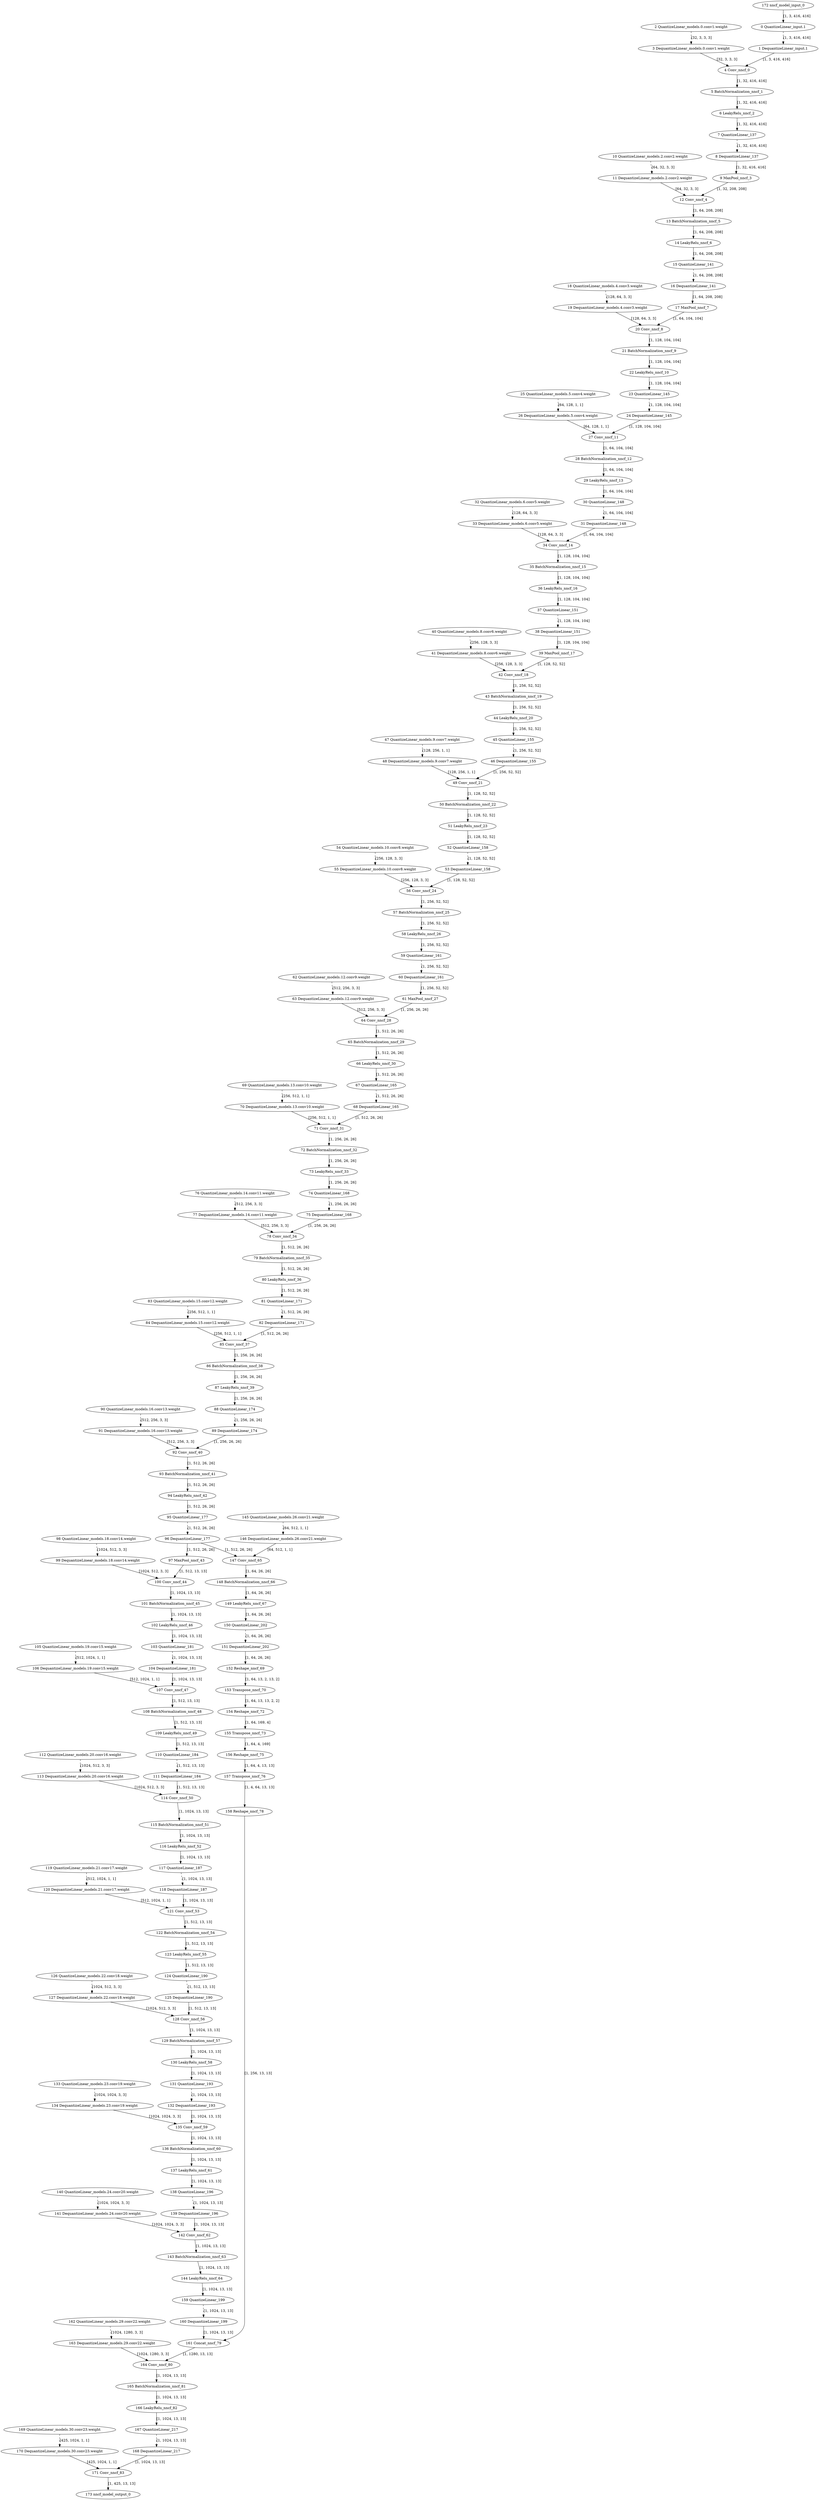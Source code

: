 strict digraph  {
"0 QuantizeLinear_input.1" [id=0, type=QuantizeLinear];
"1 DequantizeLinear_input.1" [id=1, type=DequantizeLinear];
"2 QuantizeLinear_models.0.conv1.weight" [id=2, type=QuantizeLinear];
"3 DequantizeLinear_models.0.conv1.weight" [id=3, type=DequantizeLinear];
"4 Conv_nncf_0" [id=4, type=Conv];
"5 BatchNormalization_nncf_1" [id=5, type=BatchNormalization];
"6 LeakyRelu_nncf_2" [id=6, type=LeakyRelu];
"7 QuantizeLinear_137" [id=7, type=QuantizeLinear];
"8 DequantizeLinear_137" [id=8, type=DequantizeLinear];
"9 MaxPool_nncf_3" [id=9, type=MaxPool];
"10 QuantizeLinear_models.2.conv2.weight" [id=10, type=QuantizeLinear];
"11 DequantizeLinear_models.2.conv2.weight" [id=11, type=DequantizeLinear];
"12 Conv_nncf_4" [id=12, type=Conv];
"13 BatchNormalization_nncf_5" [id=13, type=BatchNormalization];
"14 LeakyRelu_nncf_6" [id=14, type=LeakyRelu];
"15 QuantizeLinear_141" [id=15, type=QuantizeLinear];
"16 DequantizeLinear_141" [id=16, type=DequantizeLinear];
"17 MaxPool_nncf_7" [id=17, type=MaxPool];
"18 QuantizeLinear_models.4.conv3.weight" [id=18, type=QuantizeLinear];
"19 DequantizeLinear_models.4.conv3.weight" [id=19, type=DequantizeLinear];
"20 Conv_nncf_8" [id=20, type=Conv];
"21 BatchNormalization_nncf_9" [id=21, type=BatchNormalization];
"22 LeakyRelu_nncf_10" [id=22, type=LeakyRelu];
"23 QuantizeLinear_145" [id=23, type=QuantizeLinear];
"24 DequantizeLinear_145" [id=24, type=DequantizeLinear];
"25 QuantizeLinear_models.5.conv4.weight" [id=25, type=QuantizeLinear];
"26 DequantizeLinear_models.5.conv4.weight" [id=26, type=DequantizeLinear];
"27 Conv_nncf_11" [id=27, type=Conv];
"28 BatchNormalization_nncf_12" [id=28, type=BatchNormalization];
"29 LeakyRelu_nncf_13" [id=29, type=LeakyRelu];
"30 QuantizeLinear_148" [id=30, type=QuantizeLinear];
"31 DequantizeLinear_148" [id=31, type=DequantizeLinear];
"32 QuantizeLinear_models.6.conv5.weight" [id=32, type=QuantizeLinear];
"33 DequantizeLinear_models.6.conv5.weight" [id=33, type=DequantizeLinear];
"34 Conv_nncf_14" [id=34, type=Conv];
"35 BatchNormalization_nncf_15" [id=35, type=BatchNormalization];
"36 LeakyRelu_nncf_16" [id=36, type=LeakyRelu];
"37 QuantizeLinear_151" [id=37, type=QuantizeLinear];
"38 DequantizeLinear_151" [id=38, type=DequantizeLinear];
"39 MaxPool_nncf_17" [id=39, type=MaxPool];
"40 QuantizeLinear_models.8.conv6.weight" [id=40, type=QuantizeLinear];
"41 DequantizeLinear_models.8.conv6.weight" [id=41, type=DequantizeLinear];
"42 Conv_nncf_18" [id=42, type=Conv];
"43 BatchNormalization_nncf_19" [id=43, type=BatchNormalization];
"44 LeakyRelu_nncf_20" [id=44, type=LeakyRelu];
"45 QuantizeLinear_155" [id=45, type=QuantizeLinear];
"46 DequantizeLinear_155" [id=46, type=DequantizeLinear];
"47 QuantizeLinear_models.9.conv7.weight" [id=47, type=QuantizeLinear];
"48 DequantizeLinear_models.9.conv7.weight" [id=48, type=DequantizeLinear];
"49 Conv_nncf_21" [id=49, type=Conv];
"50 BatchNormalization_nncf_22" [id=50, type=BatchNormalization];
"51 LeakyRelu_nncf_23" [id=51, type=LeakyRelu];
"52 QuantizeLinear_158" [id=52, type=QuantizeLinear];
"53 DequantizeLinear_158" [id=53, type=DequantizeLinear];
"54 QuantizeLinear_models.10.conv8.weight" [id=54, type=QuantizeLinear];
"55 DequantizeLinear_models.10.conv8.weight" [id=55, type=DequantizeLinear];
"56 Conv_nncf_24" [id=56, type=Conv];
"57 BatchNormalization_nncf_25" [id=57, type=BatchNormalization];
"58 LeakyRelu_nncf_26" [id=58, type=LeakyRelu];
"59 QuantizeLinear_161" [id=59, type=QuantizeLinear];
"60 DequantizeLinear_161" [id=60, type=DequantizeLinear];
"61 MaxPool_nncf_27" [id=61, type=MaxPool];
"62 QuantizeLinear_models.12.conv9.weight" [id=62, type=QuantizeLinear];
"63 DequantizeLinear_models.12.conv9.weight" [id=63, type=DequantizeLinear];
"64 Conv_nncf_28" [id=64, type=Conv];
"65 BatchNormalization_nncf_29" [id=65, type=BatchNormalization];
"66 LeakyRelu_nncf_30" [id=66, type=LeakyRelu];
"67 QuantizeLinear_165" [id=67, type=QuantizeLinear];
"68 DequantizeLinear_165" [id=68, type=DequantizeLinear];
"69 QuantizeLinear_models.13.conv10.weight" [id=69, type=QuantizeLinear];
"70 DequantizeLinear_models.13.conv10.weight" [id=70, type=DequantizeLinear];
"71 Conv_nncf_31" [id=71, type=Conv];
"72 BatchNormalization_nncf_32" [id=72, type=BatchNormalization];
"73 LeakyRelu_nncf_33" [id=73, type=LeakyRelu];
"74 QuantizeLinear_168" [id=74, type=QuantizeLinear];
"75 DequantizeLinear_168" [id=75, type=DequantizeLinear];
"76 QuantizeLinear_models.14.conv11.weight" [id=76, type=QuantizeLinear];
"77 DequantizeLinear_models.14.conv11.weight" [id=77, type=DequantizeLinear];
"78 Conv_nncf_34" [id=78, type=Conv];
"79 BatchNormalization_nncf_35" [id=79, type=BatchNormalization];
"80 LeakyRelu_nncf_36" [id=80, type=LeakyRelu];
"81 QuantizeLinear_171" [id=81, type=QuantizeLinear];
"82 DequantizeLinear_171" [id=82, type=DequantizeLinear];
"83 QuantizeLinear_models.15.conv12.weight" [id=83, type=QuantizeLinear];
"84 DequantizeLinear_models.15.conv12.weight" [id=84, type=DequantizeLinear];
"85 Conv_nncf_37" [id=85, type=Conv];
"86 BatchNormalization_nncf_38" [id=86, type=BatchNormalization];
"87 LeakyRelu_nncf_39" [id=87, type=LeakyRelu];
"88 QuantizeLinear_174" [id=88, type=QuantizeLinear];
"89 DequantizeLinear_174" [id=89, type=DequantizeLinear];
"90 QuantizeLinear_models.16.conv13.weight" [id=90, type=QuantizeLinear];
"91 DequantizeLinear_models.16.conv13.weight" [id=91, type=DequantizeLinear];
"92 Conv_nncf_40" [id=92, type=Conv];
"93 BatchNormalization_nncf_41" [id=93, type=BatchNormalization];
"94 LeakyRelu_nncf_42" [id=94, type=LeakyRelu];
"95 QuantizeLinear_177" [id=95, type=QuantizeLinear];
"96 DequantizeLinear_177" [id=96, type=DequantizeLinear];
"97 MaxPool_nncf_43" [id=97, type=MaxPool];
"98 QuantizeLinear_models.18.conv14.weight" [id=98, type=QuantizeLinear];
"99 DequantizeLinear_models.18.conv14.weight" [id=99, type=DequantizeLinear];
"100 Conv_nncf_44" [id=100, type=Conv];
"101 BatchNormalization_nncf_45" [id=101, type=BatchNormalization];
"102 LeakyRelu_nncf_46" [id=102, type=LeakyRelu];
"103 QuantizeLinear_181" [id=103, type=QuantizeLinear];
"104 DequantizeLinear_181" [id=104, type=DequantizeLinear];
"105 QuantizeLinear_models.19.conv15.weight" [id=105, type=QuantizeLinear];
"106 DequantizeLinear_models.19.conv15.weight" [id=106, type=DequantizeLinear];
"107 Conv_nncf_47" [id=107, type=Conv];
"108 BatchNormalization_nncf_48" [id=108, type=BatchNormalization];
"109 LeakyRelu_nncf_49" [id=109, type=LeakyRelu];
"110 QuantizeLinear_184" [id=110, type=QuantizeLinear];
"111 DequantizeLinear_184" [id=111, type=DequantizeLinear];
"112 QuantizeLinear_models.20.conv16.weight" [id=112, type=QuantizeLinear];
"113 DequantizeLinear_models.20.conv16.weight" [id=113, type=DequantizeLinear];
"114 Conv_nncf_50" [id=114, type=Conv];
"115 BatchNormalization_nncf_51" [id=115, type=BatchNormalization];
"116 LeakyRelu_nncf_52" [id=116, type=LeakyRelu];
"117 QuantizeLinear_187" [id=117, type=QuantizeLinear];
"118 DequantizeLinear_187" [id=118, type=DequantizeLinear];
"119 QuantizeLinear_models.21.conv17.weight" [id=119, type=QuantizeLinear];
"120 DequantizeLinear_models.21.conv17.weight" [id=120, type=DequantizeLinear];
"121 Conv_nncf_53" [id=121, type=Conv];
"122 BatchNormalization_nncf_54" [id=122, type=BatchNormalization];
"123 LeakyRelu_nncf_55" [id=123, type=LeakyRelu];
"124 QuantizeLinear_190" [id=124, type=QuantizeLinear];
"125 DequantizeLinear_190" [id=125, type=DequantizeLinear];
"126 QuantizeLinear_models.22.conv18.weight" [id=126, type=QuantizeLinear];
"127 DequantizeLinear_models.22.conv18.weight" [id=127, type=DequantizeLinear];
"128 Conv_nncf_56" [id=128, type=Conv];
"129 BatchNormalization_nncf_57" [id=129, type=BatchNormalization];
"130 LeakyRelu_nncf_58" [id=130, type=LeakyRelu];
"131 QuantizeLinear_193" [id=131, type=QuantizeLinear];
"132 DequantizeLinear_193" [id=132, type=DequantizeLinear];
"133 QuantizeLinear_models.23.conv19.weight" [id=133, type=QuantizeLinear];
"134 DequantizeLinear_models.23.conv19.weight" [id=134, type=DequantizeLinear];
"135 Conv_nncf_59" [id=135, type=Conv];
"136 BatchNormalization_nncf_60" [id=136, type=BatchNormalization];
"137 LeakyRelu_nncf_61" [id=137, type=LeakyRelu];
"138 QuantizeLinear_196" [id=138, type=QuantizeLinear];
"139 DequantizeLinear_196" [id=139, type=DequantizeLinear];
"140 QuantizeLinear_models.24.conv20.weight" [id=140, type=QuantizeLinear];
"141 DequantizeLinear_models.24.conv20.weight" [id=141, type=DequantizeLinear];
"142 Conv_nncf_62" [id=142, type=Conv];
"143 BatchNormalization_nncf_63" [id=143, type=BatchNormalization];
"144 LeakyRelu_nncf_64" [id=144, type=LeakyRelu];
"145 QuantizeLinear_models.26.conv21.weight" [id=145, type=QuantizeLinear];
"146 DequantizeLinear_models.26.conv21.weight" [id=146, type=DequantizeLinear];
"147 Conv_nncf_65" [id=147, type=Conv];
"148 BatchNormalization_nncf_66" [id=148, type=BatchNormalization];
"149 LeakyRelu_nncf_67" [id=149, type=LeakyRelu];
"150 QuantizeLinear_202" [id=150, type=QuantizeLinear];
"151 DequantizeLinear_202" [id=151, type=DequantizeLinear];
"152 Reshape_nncf_69" [id=152, type=Reshape];
"153 Transpose_nncf_70" [id=153, type=Transpose];
"154 Reshape_nncf_72" [id=154, type=Reshape];
"155 Transpose_nncf_73" [id=155, type=Transpose];
"156 Reshape_nncf_75" [id=156, type=Reshape];
"157 Transpose_nncf_76" [id=157, type=Transpose];
"158 Reshape_nncf_78" [id=158, type=Reshape];
"159 QuantizeLinear_199" [id=159, type=QuantizeLinear];
"160 DequantizeLinear_199" [id=160, type=DequantizeLinear];
"161 Concat_nncf_79" [id=161, type=Concat];
"162 QuantizeLinear_models.29.conv22.weight" [id=162, type=QuantizeLinear];
"163 DequantizeLinear_models.29.conv22.weight" [id=163, type=DequantizeLinear];
"164 Conv_nncf_80" [id=164, type=Conv];
"165 BatchNormalization_nncf_81" [id=165, type=BatchNormalization];
"166 LeakyRelu_nncf_82" [id=166, type=LeakyRelu];
"167 QuantizeLinear_217" [id=167, type=QuantizeLinear];
"168 DequantizeLinear_217" [id=168, type=DequantizeLinear];
"169 QuantizeLinear_models.30.conv23.weight" [id=169, type=QuantizeLinear];
"170 DequantizeLinear_models.30.conv23.weight" [id=170, type=DequantizeLinear];
"171 Conv_nncf_83" [id=171, type=Conv];
"172 nncf_model_input_0" [id=172, type=nncf_model_input];
"173 nncf_model_output_0" [id=173, type=nncf_model_output];
"0 QuantizeLinear_input.1" -> "1 DequantizeLinear_input.1"  [label="[1, 3, 416, 416]", style=dashed];
"1 DequantizeLinear_input.1" -> "4 Conv_nncf_0"  [label="[1, 3, 416, 416]", style=solid];
"2 QuantizeLinear_models.0.conv1.weight" -> "3 DequantizeLinear_models.0.conv1.weight"  [label="[32, 3, 3, 3]", style=dashed];
"3 DequantizeLinear_models.0.conv1.weight" -> "4 Conv_nncf_0"  [label="[32, 3, 3, 3]", style=solid];
"4 Conv_nncf_0" -> "5 BatchNormalization_nncf_1"  [label="[1, 32, 416, 416]", style=solid];
"5 BatchNormalization_nncf_1" -> "6 LeakyRelu_nncf_2"  [label="[1, 32, 416, 416]", style=solid];
"6 LeakyRelu_nncf_2" -> "7 QuantizeLinear_137"  [label="[1, 32, 416, 416]", style=solid];
"7 QuantizeLinear_137" -> "8 DequantizeLinear_137"  [label="[1, 32, 416, 416]", style=dashed];
"8 DequantizeLinear_137" -> "9 MaxPool_nncf_3"  [label="[1, 32, 416, 416]", style=solid];
"9 MaxPool_nncf_3" -> "12 Conv_nncf_4"  [label="[1, 32, 208, 208]", style=solid];
"10 QuantizeLinear_models.2.conv2.weight" -> "11 DequantizeLinear_models.2.conv2.weight"  [label="[64, 32, 3, 3]", style=dashed];
"11 DequantizeLinear_models.2.conv2.weight" -> "12 Conv_nncf_4"  [label="[64, 32, 3, 3]", style=solid];
"12 Conv_nncf_4" -> "13 BatchNormalization_nncf_5"  [label="[1, 64, 208, 208]", style=solid];
"13 BatchNormalization_nncf_5" -> "14 LeakyRelu_nncf_6"  [label="[1, 64, 208, 208]", style=solid];
"14 LeakyRelu_nncf_6" -> "15 QuantizeLinear_141"  [label="[1, 64, 208, 208]", style=solid];
"15 QuantizeLinear_141" -> "16 DequantizeLinear_141"  [label="[1, 64, 208, 208]", style=dashed];
"16 DequantizeLinear_141" -> "17 MaxPool_nncf_7"  [label="[1, 64, 208, 208]", style=solid];
"17 MaxPool_nncf_7" -> "20 Conv_nncf_8"  [label="[1, 64, 104, 104]", style=solid];
"18 QuantizeLinear_models.4.conv3.weight" -> "19 DequantizeLinear_models.4.conv3.weight"  [label="[128, 64, 3, 3]", style=dashed];
"19 DequantizeLinear_models.4.conv3.weight" -> "20 Conv_nncf_8"  [label="[128, 64, 3, 3]", style=solid];
"20 Conv_nncf_8" -> "21 BatchNormalization_nncf_9"  [label="[1, 128, 104, 104]", style=solid];
"21 BatchNormalization_nncf_9" -> "22 LeakyRelu_nncf_10"  [label="[1, 128, 104, 104]", style=solid];
"22 LeakyRelu_nncf_10" -> "23 QuantizeLinear_145"  [label="[1, 128, 104, 104]", style=solid];
"23 QuantizeLinear_145" -> "24 DequantizeLinear_145"  [label="[1, 128, 104, 104]", style=dashed];
"24 DequantizeLinear_145" -> "27 Conv_nncf_11"  [label="[1, 128, 104, 104]", style=solid];
"25 QuantizeLinear_models.5.conv4.weight" -> "26 DequantizeLinear_models.5.conv4.weight"  [label="[64, 128, 1, 1]", style=dashed];
"26 DequantizeLinear_models.5.conv4.weight" -> "27 Conv_nncf_11"  [label="[64, 128, 1, 1]", style=solid];
"27 Conv_nncf_11" -> "28 BatchNormalization_nncf_12"  [label="[1, 64, 104, 104]", style=solid];
"28 BatchNormalization_nncf_12" -> "29 LeakyRelu_nncf_13"  [label="[1, 64, 104, 104]", style=solid];
"29 LeakyRelu_nncf_13" -> "30 QuantizeLinear_148"  [label="[1, 64, 104, 104]", style=solid];
"30 QuantizeLinear_148" -> "31 DequantizeLinear_148"  [label="[1, 64, 104, 104]", style=dashed];
"31 DequantizeLinear_148" -> "34 Conv_nncf_14"  [label="[1, 64, 104, 104]", style=solid];
"32 QuantizeLinear_models.6.conv5.weight" -> "33 DequantizeLinear_models.6.conv5.weight"  [label="[128, 64, 3, 3]", style=dashed];
"33 DequantizeLinear_models.6.conv5.weight" -> "34 Conv_nncf_14"  [label="[128, 64, 3, 3]", style=solid];
"34 Conv_nncf_14" -> "35 BatchNormalization_nncf_15"  [label="[1, 128, 104, 104]", style=solid];
"35 BatchNormalization_nncf_15" -> "36 LeakyRelu_nncf_16"  [label="[1, 128, 104, 104]", style=solid];
"36 LeakyRelu_nncf_16" -> "37 QuantizeLinear_151"  [label="[1, 128, 104, 104]", style=solid];
"37 QuantizeLinear_151" -> "38 DequantizeLinear_151"  [label="[1, 128, 104, 104]", style=dashed];
"38 DequantizeLinear_151" -> "39 MaxPool_nncf_17"  [label="[1, 128, 104, 104]", style=solid];
"39 MaxPool_nncf_17" -> "42 Conv_nncf_18"  [label="[1, 128, 52, 52]", style=solid];
"40 QuantizeLinear_models.8.conv6.weight" -> "41 DequantizeLinear_models.8.conv6.weight"  [label="[256, 128, 3, 3]", style=dashed];
"41 DequantizeLinear_models.8.conv6.weight" -> "42 Conv_nncf_18"  [label="[256, 128, 3, 3]", style=solid];
"42 Conv_nncf_18" -> "43 BatchNormalization_nncf_19"  [label="[1, 256, 52, 52]", style=solid];
"43 BatchNormalization_nncf_19" -> "44 LeakyRelu_nncf_20"  [label="[1, 256, 52, 52]", style=solid];
"44 LeakyRelu_nncf_20" -> "45 QuantizeLinear_155"  [label="[1, 256, 52, 52]", style=solid];
"45 QuantizeLinear_155" -> "46 DequantizeLinear_155"  [label="[1, 256, 52, 52]", style=dashed];
"46 DequantizeLinear_155" -> "49 Conv_nncf_21"  [label="[1, 256, 52, 52]", style=solid];
"47 QuantizeLinear_models.9.conv7.weight" -> "48 DequantizeLinear_models.9.conv7.weight"  [label="[128, 256, 1, 1]", style=dashed];
"48 DequantizeLinear_models.9.conv7.weight" -> "49 Conv_nncf_21"  [label="[128, 256, 1, 1]", style=solid];
"49 Conv_nncf_21" -> "50 BatchNormalization_nncf_22"  [label="[1, 128, 52, 52]", style=solid];
"50 BatchNormalization_nncf_22" -> "51 LeakyRelu_nncf_23"  [label="[1, 128, 52, 52]", style=solid];
"51 LeakyRelu_nncf_23" -> "52 QuantizeLinear_158"  [label="[1, 128, 52, 52]", style=solid];
"52 QuantizeLinear_158" -> "53 DequantizeLinear_158"  [label="[1, 128, 52, 52]", style=dashed];
"53 DequantizeLinear_158" -> "56 Conv_nncf_24"  [label="[1, 128, 52, 52]", style=solid];
"54 QuantizeLinear_models.10.conv8.weight" -> "55 DequantizeLinear_models.10.conv8.weight"  [label="[256, 128, 3, 3]", style=dashed];
"55 DequantizeLinear_models.10.conv8.weight" -> "56 Conv_nncf_24"  [label="[256, 128, 3, 3]", style=solid];
"56 Conv_nncf_24" -> "57 BatchNormalization_nncf_25"  [label="[1, 256, 52, 52]", style=solid];
"57 BatchNormalization_nncf_25" -> "58 LeakyRelu_nncf_26"  [label="[1, 256, 52, 52]", style=solid];
"58 LeakyRelu_nncf_26" -> "59 QuantizeLinear_161"  [label="[1, 256, 52, 52]", style=solid];
"59 QuantizeLinear_161" -> "60 DequantizeLinear_161"  [label="[1, 256, 52, 52]", style=dashed];
"60 DequantizeLinear_161" -> "61 MaxPool_nncf_27"  [label="[1, 256, 52, 52]", style=solid];
"61 MaxPool_nncf_27" -> "64 Conv_nncf_28"  [label="[1, 256, 26, 26]", style=solid];
"62 QuantizeLinear_models.12.conv9.weight" -> "63 DequantizeLinear_models.12.conv9.weight"  [label="[512, 256, 3, 3]", style=dashed];
"63 DequantizeLinear_models.12.conv9.weight" -> "64 Conv_nncf_28"  [label="[512, 256, 3, 3]", style=solid];
"64 Conv_nncf_28" -> "65 BatchNormalization_nncf_29"  [label="[1, 512, 26, 26]", style=solid];
"65 BatchNormalization_nncf_29" -> "66 LeakyRelu_nncf_30"  [label="[1, 512, 26, 26]", style=solid];
"66 LeakyRelu_nncf_30" -> "67 QuantizeLinear_165"  [label="[1, 512, 26, 26]", style=solid];
"67 QuantizeLinear_165" -> "68 DequantizeLinear_165"  [label="[1, 512, 26, 26]", style=dashed];
"68 DequantizeLinear_165" -> "71 Conv_nncf_31"  [label="[1, 512, 26, 26]", style=solid];
"69 QuantizeLinear_models.13.conv10.weight" -> "70 DequantizeLinear_models.13.conv10.weight"  [label="[256, 512, 1, 1]", style=dashed];
"70 DequantizeLinear_models.13.conv10.weight" -> "71 Conv_nncf_31"  [label="[256, 512, 1, 1]", style=solid];
"71 Conv_nncf_31" -> "72 BatchNormalization_nncf_32"  [label="[1, 256, 26, 26]", style=solid];
"72 BatchNormalization_nncf_32" -> "73 LeakyRelu_nncf_33"  [label="[1, 256, 26, 26]", style=solid];
"73 LeakyRelu_nncf_33" -> "74 QuantizeLinear_168"  [label="[1, 256, 26, 26]", style=solid];
"74 QuantizeLinear_168" -> "75 DequantizeLinear_168"  [label="[1, 256, 26, 26]", style=dashed];
"75 DequantizeLinear_168" -> "78 Conv_nncf_34"  [label="[1, 256, 26, 26]", style=solid];
"76 QuantizeLinear_models.14.conv11.weight" -> "77 DequantizeLinear_models.14.conv11.weight"  [label="[512, 256, 3, 3]", style=dashed];
"77 DequantizeLinear_models.14.conv11.weight" -> "78 Conv_nncf_34"  [label="[512, 256, 3, 3]", style=solid];
"78 Conv_nncf_34" -> "79 BatchNormalization_nncf_35"  [label="[1, 512, 26, 26]", style=solid];
"79 BatchNormalization_nncf_35" -> "80 LeakyRelu_nncf_36"  [label="[1, 512, 26, 26]", style=solid];
"80 LeakyRelu_nncf_36" -> "81 QuantizeLinear_171"  [label="[1, 512, 26, 26]", style=solid];
"81 QuantizeLinear_171" -> "82 DequantizeLinear_171"  [label="[1, 512, 26, 26]", style=dashed];
"82 DequantizeLinear_171" -> "85 Conv_nncf_37"  [label="[1, 512, 26, 26]", style=solid];
"83 QuantizeLinear_models.15.conv12.weight" -> "84 DequantizeLinear_models.15.conv12.weight"  [label="[256, 512, 1, 1]", style=dashed];
"84 DequantizeLinear_models.15.conv12.weight" -> "85 Conv_nncf_37"  [label="[256, 512, 1, 1]", style=solid];
"85 Conv_nncf_37" -> "86 BatchNormalization_nncf_38"  [label="[1, 256, 26, 26]", style=solid];
"86 BatchNormalization_nncf_38" -> "87 LeakyRelu_nncf_39"  [label="[1, 256, 26, 26]", style=solid];
"87 LeakyRelu_nncf_39" -> "88 QuantizeLinear_174"  [label="[1, 256, 26, 26]", style=solid];
"88 QuantizeLinear_174" -> "89 DequantizeLinear_174"  [label="[1, 256, 26, 26]", style=dashed];
"89 DequantizeLinear_174" -> "92 Conv_nncf_40"  [label="[1, 256, 26, 26]", style=solid];
"90 QuantizeLinear_models.16.conv13.weight" -> "91 DequantizeLinear_models.16.conv13.weight"  [label="[512, 256, 3, 3]", style=dashed];
"91 DequantizeLinear_models.16.conv13.weight" -> "92 Conv_nncf_40"  [label="[512, 256, 3, 3]", style=solid];
"92 Conv_nncf_40" -> "93 BatchNormalization_nncf_41"  [label="[1, 512, 26, 26]", style=solid];
"93 BatchNormalization_nncf_41" -> "94 LeakyRelu_nncf_42"  [label="[1, 512, 26, 26]", style=solid];
"94 LeakyRelu_nncf_42" -> "95 QuantizeLinear_177"  [label="[1, 512, 26, 26]", style=solid];
"95 QuantizeLinear_177" -> "96 DequantizeLinear_177"  [label="[1, 512, 26, 26]", style=dashed];
"96 DequantizeLinear_177" -> "97 MaxPool_nncf_43"  [label="[1, 512, 26, 26]", style=solid];
"96 DequantizeLinear_177" -> "147 Conv_nncf_65"  [label="[1, 512, 26, 26]", style=solid];
"97 MaxPool_nncf_43" -> "100 Conv_nncf_44"  [label="[1, 512, 13, 13]", style=solid];
"98 QuantizeLinear_models.18.conv14.weight" -> "99 DequantizeLinear_models.18.conv14.weight"  [label="[1024, 512, 3, 3]", style=dashed];
"99 DequantizeLinear_models.18.conv14.weight" -> "100 Conv_nncf_44"  [label="[1024, 512, 3, 3]", style=solid];
"100 Conv_nncf_44" -> "101 BatchNormalization_nncf_45"  [label="[1, 1024, 13, 13]", style=solid];
"101 BatchNormalization_nncf_45" -> "102 LeakyRelu_nncf_46"  [label="[1, 1024, 13, 13]", style=solid];
"102 LeakyRelu_nncf_46" -> "103 QuantizeLinear_181"  [label="[1, 1024, 13, 13]", style=solid];
"103 QuantizeLinear_181" -> "104 DequantizeLinear_181"  [label="[1, 1024, 13, 13]", style=dashed];
"104 DequantizeLinear_181" -> "107 Conv_nncf_47"  [label="[1, 1024, 13, 13]", style=solid];
"105 QuantizeLinear_models.19.conv15.weight" -> "106 DequantizeLinear_models.19.conv15.weight"  [label="[512, 1024, 1, 1]", style=dashed];
"106 DequantizeLinear_models.19.conv15.weight" -> "107 Conv_nncf_47"  [label="[512, 1024, 1, 1]", style=solid];
"107 Conv_nncf_47" -> "108 BatchNormalization_nncf_48"  [label="[1, 512, 13, 13]", style=solid];
"108 BatchNormalization_nncf_48" -> "109 LeakyRelu_nncf_49"  [label="[1, 512, 13, 13]", style=solid];
"109 LeakyRelu_nncf_49" -> "110 QuantizeLinear_184"  [label="[1, 512, 13, 13]", style=solid];
"110 QuantizeLinear_184" -> "111 DequantizeLinear_184"  [label="[1, 512, 13, 13]", style=dashed];
"111 DequantizeLinear_184" -> "114 Conv_nncf_50"  [label="[1, 512, 13, 13]", style=solid];
"112 QuantizeLinear_models.20.conv16.weight" -> "113 DequantizeLinear_models.20.conv16.weight"  [label="[1024, 512, 3, 3]", style=dashed];
"113 DequantizeLinear_models.20.conv16.weight" -> "114 Conv_nncf_50"  [label="[1024, 512, 3, 3]", style=solid];
"114 Conv_nncf_50" -> "115 BatchNormalization_nncf_51"  [label="[1, 1024, 13, 13]", style=solid];
"115 BatchNormalization_nncf_51" -> "116 LeakyRelu_nncf_52"  [label="[1, 1024, 13, 13]", style=solid];
"116 LeakyRelu_nncf_52" -> "117 QuantizeLinear_187"  [label="[1, 1024, 13, 13]", style=solid];
"117 QuantizeLinear_187" -> "118 DequantizeLinear_187"  [label="[1, 1024, 13, 13]", style=dashed];
"118 DequantizeLinear_187" -> "121 Conv_nncf_53"  [label="[1, 1024, 13, 13]", style=solid];
"119 QuantizeLinear_models.21.conv17.weight" -> "120 DequantizeLinear_models.21.conv17.weight"  [label="[512, 1024, 1, 1]", style=dashed];
"120 DequantizeLinear_models.21.conv17.weight" -> "121 Conv_nncf_53"  [label="[512, 1024, 1, 1]", style=solid];
"121 Conv_nncf_53" -> "122 BatchNormalization_nncf_54"  [label="[1, 512, 13, 13]", style=solid];
"122 BatchNormalization_nncf_54" -> "123 LeakyRelu_nncf_55"  [label="[1, 512, 13, 13]", style=solid];
"123 LeakyRelu_nncf_55" -> "124 QuantizeLinear_190"  [label="[1, 512, 13, 13]", style=solid];
"124 QuantizeLinear_190" -> "125 DequantizeLinear_190"  [label="[1, 512, 13, 13]", style=dashed];
"125 DequantizeLinear_190" -> "128 Conv_nncf_56"  [label="[1, 512, 13, 13]", style=solid];
"126 QuantizeLinear_models.22.conv18.weight" -> "127 DequantizeLinear_models.22.conv18.weight"  [label="[1024, 512, 3, 3]", style=dashed];
"127 DequantizeLinear_models.22.conv18.weight" -> "128 Conv_nncf_56"  [label="[1024, 512, 3, 3]", style=solid];
"128 Conv_nncf_56" -> "129 BatchNormalization_nncf_57"  [label="[1, 1024, 13, 13]", style=solid];
"129 BatchNormalization_nncf_57" -> "130 LeakyRelu_nncf_58"  [label="[1, 1024, 13, 13]", style=solid];
"130 LeakyRelu_nncf_58" -> "131 QuantizeLinear_193"  [label="[1, 1024, 13, 13]", style=solid];
"131 QuantizeLinear_193" -> "132 DequantizeLinear_193"  [label="[1, 1024, 13, 13]", style=dashed];
"132 DequantizeLinear_193" -> "135 Conv_nncf_59"  [label="[1, 1024, 13, 13]", style=solid];
"133 QuantizeLinear_models.23.conv19.weight" -> "134 DequantizeLinear_models.23.conv19.weight"  [label="[1024, 1024, 3, 3]", style=dashed];
"134 DequantizeLinear_models.23.conv19.weight" -> "135 Conv_nncf_59"  [label="[1024, 1024, 3, 3]", style=solid];
"135 Conv_nncf_59" -> "136 BatchNormalization_nncf_60"  [label="[1, 1024, 13, 13]", style=solid];
"136 BatchNormalization_nncf_60" -> "137 LeakyRelu_nncf_61"  [label="[1, 1024, 13, 13]", style=solid];
"137 LeakyRelu_nncf_61" -> "138 QuantizeLinear_196"  [label="[1, 1024, 13, 13]", style=solid];
"138 QuantizeLinear_196" -> "139 DequantizeLinear_196"  [label="[1, 1024, 13, 13]", style=dashed];
"139 DequantizeLinear_196" -> "142 Conv_nncf_62"  [label="[1, 1024, 13, 13]", style=solid];
"140 QuantizeLinear_models.24.conv20.weight" -> "141 DequantizeLinear_models.24.conv20.weight"  [label="[1024, 1024, 3, 3]", style=dashed];
"141 DequantizeLinear_models.24.conv20.weight" -> "142 Conv_nncf_62"  [label="[1024, 1024, 3, 3]", style=solid];
"142 Conv_nncf_62" -> "143 BatchNormalization_nncf_63"  [label="[1, 1024, 13, 13]", style=solid];
"143 BatchNormalization_nncf_63" -> "144 LeakyRelu_nncf_64"  [label="[1, 1024, 13, 13]", style=solid];
"144 LeakyRelu_nncf_64" -> "159 QuantizeLinear_199"  [label="[1, 1024, 13, 13]", style=solid];
"145 QuantizeLinear_models.26.conv21.weight" -> "146 DequantizeLinear_models.26.conv21.weight"  [label="[64, 512, 1, 1]", style=dashed];
"146 DequantizeLinear_models.26.conv21.weight" -> "147 Conv_nncf_65"  [label="[64, 512, 1, 1]", style=solid];
"147 Conv_nncf_65" -> "148 BatchNormalization_nncf_66"  [label="[1, 64, 26, 26]", style=solid];
"148 BatchNormalization_nncf_66" -> "149 LeakyRelu_nncf_67"  [label="[1, 64, 26, 26]", style=solid];
"149 LeakyRelu_nncf_67" -> "150 QuantizeLinear_202"  [label="[1, 64, 26, 26]", style=solid];
"150 QuantizeLinear_202" -> "151 DequantizeLinear_202"  [label="[1, 64, 26, 26]", style=dashed];
"151 DequantizeLinear_202" -> "152 Reshape_nncf_69"  [label="[1, 64, 26, 26]", style=solid];
"152 Reshape_nncf_69" -> "153 Transpose_nncf_70"  [label="[1, 64, 13, 2, 13, 2]", style=solid];
"153 Transpose_nncf_70" -> "154 Reshape_nncf_72"  [label="[1, 64, 13, 13, 2, 2]", style=solid];
"154 Reshape_nncf_72" -> "155 Transpose_nncf_73"  [label="[1, 64, 169, 4]", style=solid];
"155 Transpose_nncf_73" -> "156 Reshape_nncf_75"  [label="[1, 64, 4, 169]", style=solid];
"156 Reshape_nncf_75" -> "157 Transpose_nncf_76"  [label="[1, 64, 4, 13, 13]", style=solid];
"157 Transpose_nncf_76" -> "158 Reshape_nncf_78"  [label="[1, 4, 64, 13, 13]", style=solid];
"158 Reshape_nncf_78" -> "161 Concat_nncf_79"  [label="[1, 256, 13, 13]", style=solid];
"159 QuantizeLinear_199" -> "160 DequantizeLinear_199"  [label="[1, 1024, 13, 13]", style=dashed];
"160 DequantizeLinear_199" -> "161 Concat_nncf_79"  [label="[1, 1024, 13, 13]", style=solid];
"161 Concat_nncf_79" -> "164 Conv_nncf_80"  [label="[1, 1280, 13, 13]", style=solid];
"162 QuantizeLinear_models.29.conv22.weight" -> "163 DequantizeLinear_models.29.conv22.weight"  [label="[1024, 1280, 3, 3]", style=dashed];
"163 DequantizeLinear_models.29.conv22.weight" -> "164 Conv_nncf_80"  [label="[1024, 1280, 3, 3]", style=solid];
"164 Conv_nncf_80" -> "165 BatchNormalization_nncf_81"  [label="[1, 1024, 13, 13]", style=solid];
"165 BatchNormalization_nncf_81" -> "166 LeakyRelu_nncf_82"  [label="[1, 1024, 13, 13]", style=solid];
"166 LeakyRelu_nncf_82" -> "167 QuantizeLinear_217"  [label="[1, 1024, 13, 13]", style=solid];
"167 QuantizeLinear_217" -> "168 DequantizeLinear_217"  [label="[1, 1024, 13, 13]", style=dashed];
"168 DequantizeLinear_217" -> "171 Conv_nncf_83"  [label="[1, 1024, 13, 13]", style=solid];
"169 QuantizeLinear_models.30.conv23.weight" -> "170 DequantizeLinear_models.30.conv23.weight"  [label="[425, 1024, 1, 1]", style=dashed];
"170 DequantizeLinear_models.30.conv23.weight" -> "171 Conv_nncf_83"  [label="[425, 1024, 1, 1]", style=solid];
"171 Conv_nncf_83" -> "173 nncf_model_output_0"  [label="[1, 425, 13, 13]", style=solid];
"172 nncf_model_input_0" -> "0 QuantizeLinear_input.1"  [label="[1, 3, 416, 416]", style=solid];
}

